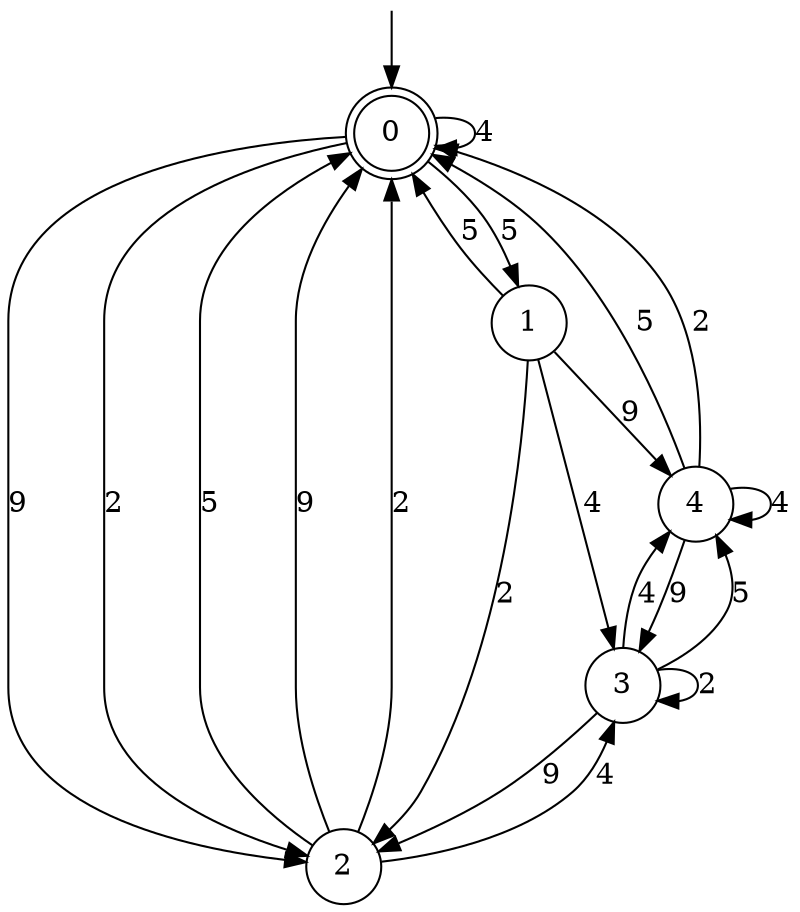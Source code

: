 digraph g {

	s0 [shape="doublecircle" label="0"];
	s1 [shape="circle" label="1"];
	s2 [shape="circle" label="2"];
	s3 [shape="circle" label="3"];
	s4 [shape="circle" label="4"];
	s0 -> s1 [label="5"];
	s0 -> s0 [label="4"];
	s0 -> s2 [label="9"];
	s0 -> s2 [label="2"];
	s1 -> s0 [label="5"];
	s1 -> s3 [label="4"];
	s1 -> s4 [label="9"];
	s1 -> s2 [label="2"];
	s2 -> s0 [label="5"];
	s2 -> s3 [label="4"];
	s2 -> s0 [label="9"];
	s2 -> s0 [label="2"];
	s3 -> s4 [label="5"];
	s3 -> s4 [label="4"];
	s3 -> s2 [label="9"];
	s3 -> s3 [label="2"];
	s4 -> s0 [label="5"];
	s4 -> s4 [label="4"];
	s4 -> s3 [label="9"];
	s4 -> s0 [label="2"];

__start0 [label="" shape="none" width="0" height="0"];
__start0 -> s0;

}
